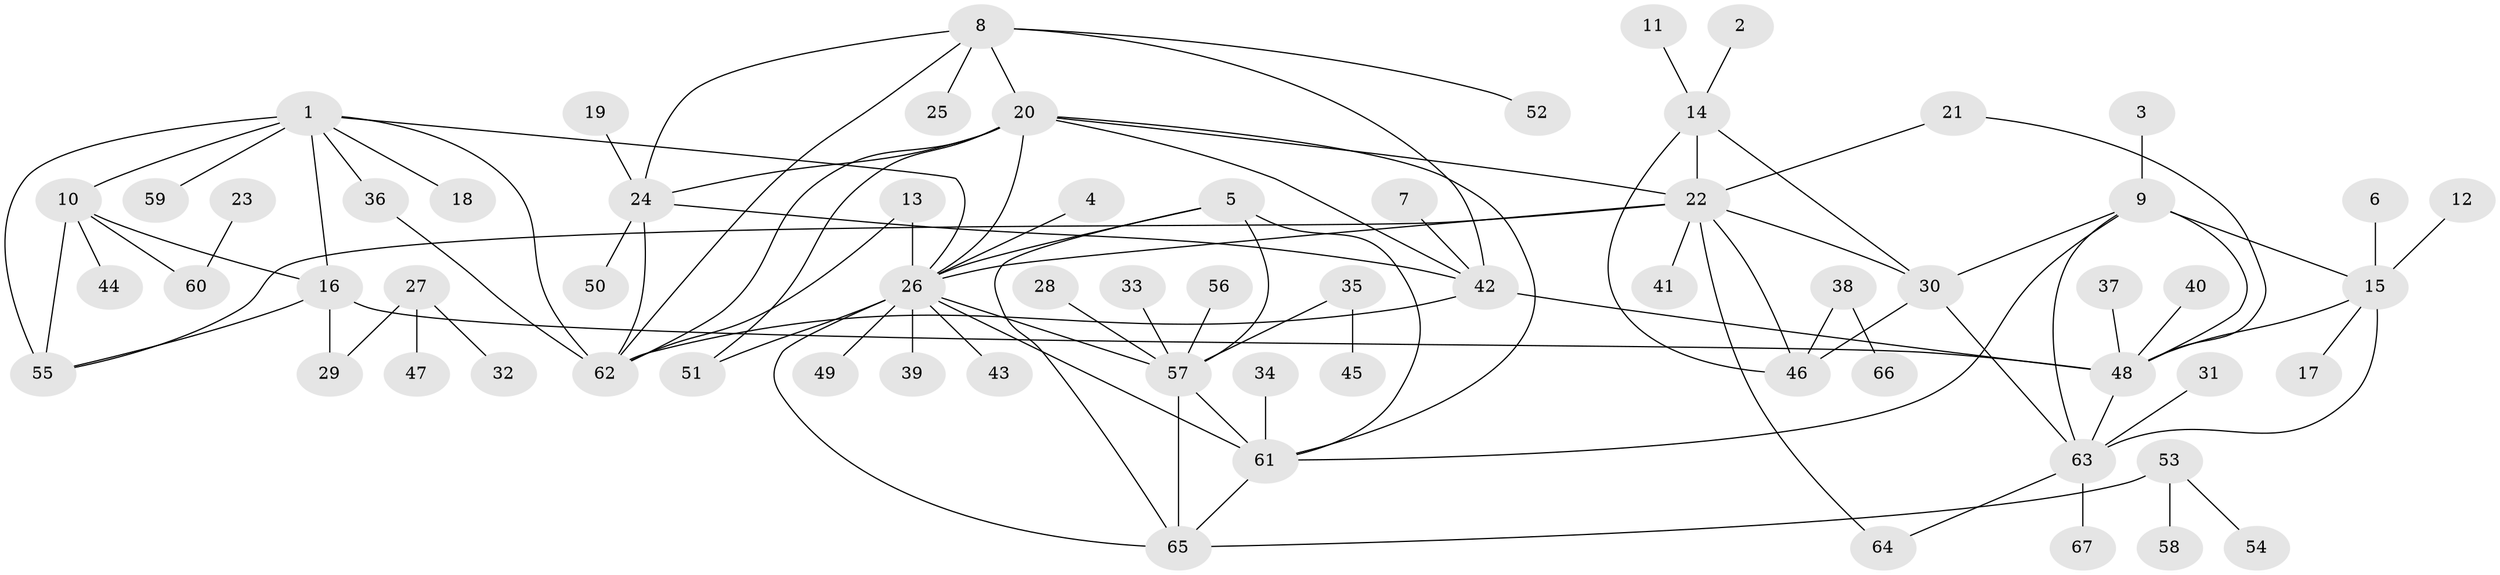 // original degree distribution, {8: 0.05405405405405406, 6: 0.04504504504504504, 7: 0.04504504504504504, 5: 0.02702702702702703, 14: 0.009009009009009009, 9: 0.02702702702702703, 10: 0.009009009009009009, 11: 0.009009009009009009, 1: 0.5765765765765766, 3: 0.05405405405405406, 2: 0.12612612612612611, 4: 0.018018018018018018}
// Generated by graph-tools (version 1.1) at 2025/37/03/04/25 23:37:33]
// undirected, 67 vertices, 100 edges
graph export_dot {
  node [color=gray90,style=filled];
  1;
  2;
  3;
  4;
  5;
  6;
  7;
  8;
  9;
  10;
  11;
  12;
  13;
  14;
  15;
  16;
  17;
  18;
  19;
  20;
  21;
  22;
  23;
  24;
  25;
  26;
  27;
  28;
  29;
  30;
  31;
  32;
  33;
  34;
  35;
  36;
  37;
  38;
  39;
  40;
  41;
  42;
  43;
  44;
  45;
  46;
  47;
  48;
  49;
  50;
  51;
  52;
  53;
  54;
  55;
  56;
  57;
  58;
  59;
  60;
  61;
  62;
  63;
  64;
  65;
  66;
  67;
  1 -- 10 [weight=2.0];
  1 -- 16 [weight=2.0];
  1 -- 18 [weight=1.0];
  1 -- 26 [weight=1.0];
  1 -- 36 [weight=2.0];
  1 -- 55 [weight=2.0];
  1 -- 59 [weight=1.0];
  1 -- 62 [weight=1.0];
  2 -- 14 [weight=1.0];
  3 -- 9 [weight=1.0];
  4 -- 26 [weight=1.0];
  5 -- 26 [weight=1.0];
  5 -- 57 [weight=1.0];
  5 -- 61 [weight=1.0];
  5 -- 65 [weight=1.0];
  6 -- 15 [weight=1.0];
  7 -- 42 [weight=1.0];
  8 -- 20 [weight=1.0];
  8 -- 24 [weight=1.0];
  8 -- 25 [weight=1.0];
  8 -- 42 [weight=1.0];
  8 -- 52 [weight=1.0];
  8 -- 62 [weight=1.0];
  9 -- 15 [weight=2.0];
  9 -- 30 [weight=1.0];
  9 -- 48 [weight=1.0];
  9 -- 61 [weight=1.0];
  9 -- 63 [weight=1.0];
  10 -- 16 [weight=1.0];
  10 -- 44 [weight=1.0];
  10 -- 55 [weight=1.0];
  10 -- 60 [weight=1.0];
  11 -- 14 [weight=1.0];
  12 -- 15 [weight=1.0];
  13 -- 26 [weight=1.0];
  13 -- 62 [weight=1.0];
  14 -- 22 [weight=2.0];
  14 -- 30 [weight=2.0];
  14 -- 46 [weight=2.0];
  15 -- 17 [weight=1.0];
  15 -- 48 [weight=2.0];
  15 -- 63 [weight=2.0];
  16 -- 29 [weight=1.0];
  16 -- 48 [weight=1.0];
  16 -- 55 [weight=1.0];
  19 -- 24 [weight=1.0];
  20 -- 22 [weight=1.0];
  20 -- 24 [weight=1.0];
  20 -- 26 [weight=1.0];
  20 -- 42 [weight=1.0];
  20 -- 51 [weight=1.0];
  20 -- 61 [weight=1.0];
  20 -- 62 [weight=1.0];
  21 -- 22 [weight=1.0];
  21 -- 48 [weight=1.0];
  22 -- 26 [weight=1.0];
  22 -- 30 [weight=1.0];
  22 -- 41 [weight=1.0];
  22 -- 46 [weight=1.0];
  22 -- 55 [weight=1.0];
  22 -- 64 [weight=1.0];
  23 -- 60 [weight=1.0];
  24 -- 42 [weight=1.0];
  24 -- 50 [weight=1.0];
  24 -- 62 [weight=1.0];
  26 -- 39 [weight=1.0];
  26 -- 43 [weight=1.0];
  26 -- 49 [weight=1.0];
  26 -- 51 [weight=1.0];
  26 -- 57 [weight=1.0];
  26 -- 61 [weight=1.0];
  26 -- 65 [weight=1.0];
  27 -- 29 [weight=1.0];
  27 -- 32 [weight=1.0];
  27 -- 47 [weight=1.0];
  28 -- 57 [weight=1.0];
  30 -- 46 [weight=1.0];
  30 -- 63 [weight=1.0];
  31 -- 63 [weight=1.0];
  33 -- 57 [weight=1.0];
  34 -- 61 [weight=1.0];
  35 -- 45 [weight=1.0];
  35 -- 57 [weight=1.0];
  36 -- 62 [weight=1.0];
  37 -- 48 [weight=1.0];
  38 -- 46 [weight=1.0];
  38 -- 66 [weight=1.0];
  40 -- 48 [weight=1.0];
  42 -- 48 [weight=1.0];
  42 -- 62 [weight=1.0];
  48 -- 63 [weight=1.0];
  53 -- 54 [weight=1.0];
  53 -- 58 [weight=1.0];
  53 -- 65 [weight=1.0];
  56 -- 57 [weight=1.0];
  57 -- 61 [weight=1.0];
  57 -- 65 [weight=1.0];
  61 -- 65 [weight=1.0];
  63 -- 64 [weight=1.0];
  63 -- 67 [weight=1.0];
}
